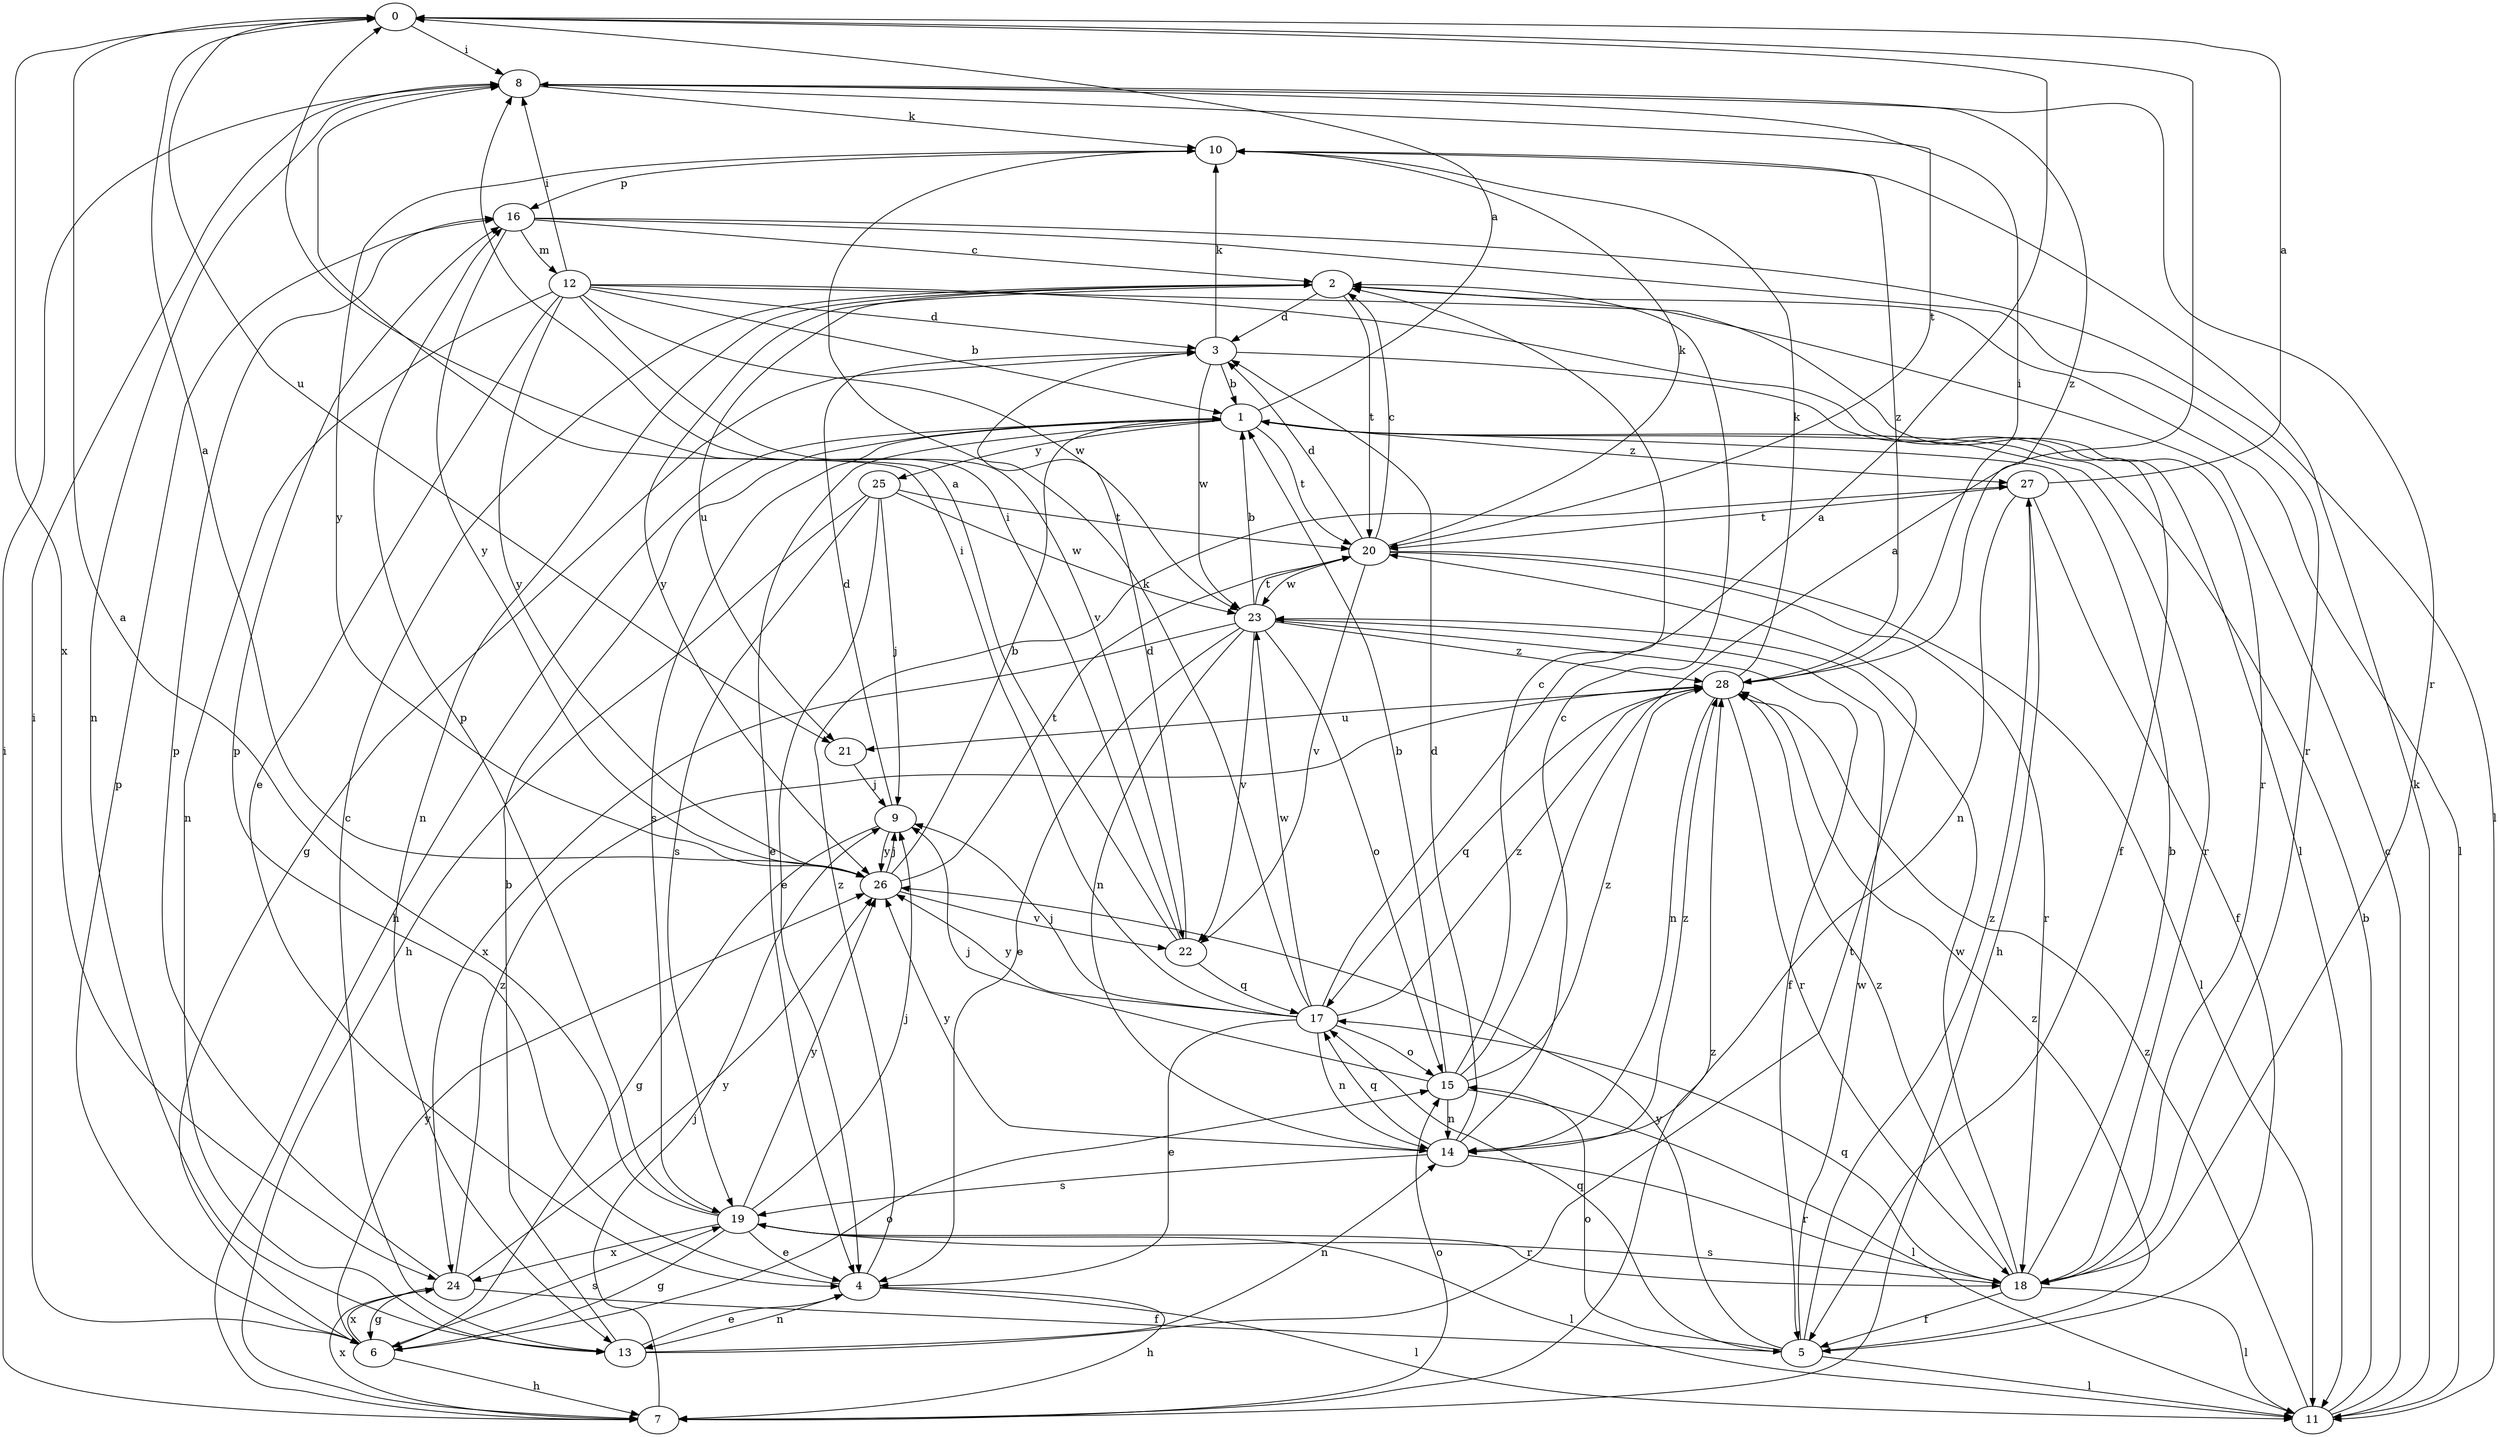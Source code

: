 strict digraph  {
0;
1;
2;
3;
4;
5;
6;
7;
8;
9;
10;
11;
12;
13;
14;
15;
16;
17;
18;
19;
20;
21;
22;
23;
24;
25;
26;
27;
28;
0 -> 8  [label=i];
0 -> 21  [label=u];
0 -> 24  [label=x];
1 -> 0  [label=a];
1 -> 4  [label=e];
1 -> 7  [label=h];
1 -> 18  [label=r];
1 -> 19  [label=s];
1 -> 20  [label=t];
1 -> 25  [label=y];
1 -> 27  [label=z];
2 -> 3  [label=d];
2 -> 11  [label=l];
2 -> 13  [label=n];
2 -> 20  [label=t];
2 -> 21  [label=u];
2 -> 26  [label=y];
3 -> 1  [label=b];
3 -> 5  [label=f];
3 -> 6  [label=g];
3 -> 10  [label=k];
3 -> 23  [label=w];
4 -> 7  [label=h];
4 -> 11  [label=l];
4 -> 13  [label=n];
4 -> 16  [label=p];
4 -> 27  [label=z];
5 -> 11  [label=l];
5 -> 15  [label=o];
5 -> 17  [label=q];
5 -> 23  [label=w];
5 -> 26  [label=y];
5 -> 27  [label=z];
5 -> 28  [label=z];
6 -> 7  [label=h];
6 -> 8  [label=i];
6 -> 15  [label=o];
6 -> 16  [label=p];
6 -> 19  [label=s];
6 -> 24  [label=x];
6 -> 26  [label=y];
7 -> 8  [label=i];
7 -> 9  [label=j];
7 -> 15  [label=o];
7 -> 24  [label=x];
7 -> 28  [label=z];
8 -> 10  [label=k];
8 -> 13  [label=n];
8 -> 18  [label=r];
8 -> 20  [label=t];
8 -> 28  [label=z];
9 -> 3  [label=d];
9 -> 6  [label=g];
9 -> 26  [label=y];
10 -> 16  [label=p];
10 -> 26  [label=y];
10 -> 28  [label=z];
11 -> 1  [label=b];
11 -> 2  [label=c];
11 -> 10  [label=k];
11 -> 28  [label=z];
12 -> 1  [label=b];
12 -> 3  [label=d];
12 -> 4  [label=e];
12 -> 8  [label=i];
12 -> 11  [label=l];
12 -> 13  [label=n];
12 -> 18  [label=r];
12 -> 22  [label=v];
12 -> 23  [label=w];
12 -> 26  [label=y];
13 -> 1  [label=b];
13 -> 2  [label=c];
13 -> 4  [label=e];
13 -> 14  [label=n];
13 -> 20  [label=t];
14 -> 2  [label=c];
14 -> 3  [label=d];
14 -> 17  [label=q];
14 -> 18  [label=r];
14 -> 19  [label=s];
14 -> 26  [label=y];
14 -> 28  [label=z];
15 -> 0  [label=a];
15 -> 1  [label=b];
15 -> 2  [label=c];
15 -> 9  [label=j];
15 -> 11  [label=l];
15 -> 14  [label=n];
15 -> 28  [label=z];
16 -> 2  [label=c];
16 -> 11  [label=l];
16 -> 12  [label=m];
16 -> 18  [label=r];
16 -> 26  [label=y];
17 -> 0  [label=a];
17 -> 4  [label=e];
17 -> 8  [label=i];
17 -> 9  [label=j];
17 -> 10  [label=k];
17 -> 14  [label=n];
17 -> 15  [label=o];
17 -> 23  [label=w];
17 -> 26  [label=y];
17 -> 28  [label=z];
18 -> 1  [label=b];
18 -> 5  [label=f];
18 -> 11  [label=l];
18 -> 17  [label=q];
18 -> 19  [label=s];
18 -> 23  [label=w];
18 -> 28  [label=z];
19 -> 0  [label=a];
19 -> 4  [label=e];
19 -> 6  [label=g];
19 -> 9  [label=j];
19 -> 11  [label=l];
19 -> 16  [label=p];
19 -> 18  [label=r];
19 -> 24  [label=x];
19 -> 26  [label=y];
20 -> 2  [label=c];
20 -> 3  [label=d];
20 -> 10  [label=k];
20 -> 11  [label=l];
20 -> 18  [label=r];
20 -> 22  [label=v];
20 -> 23  [label=w];
21 -> 9  [label=j];
22 -> 0  [label=a];
22 -> 3  [label=d];
22 -> 8  [label=i];
22 -> 17  [label=q];
23 -> 1  [label=b];
23 -> 4  [label=e];
23 -> 5  [label=f];
23 -> 14  [label=n];
23 -> 15  [label=o];
23 -> 20  [label=t];
23 -> 22  [label=v];
23 -> 24  [label=x];
23 -> 28  [label=z];
24 -> 5  [label=f];
24 -> 6  [label=g];
24 -> 16  [label=p];
24 -> 26  [label=y];
24 -> 28  [label=z];
25 -> 4  [label=e];
25 -> 7  [label=h];
25 -> 9  [label=j];
25 -> 19  [label=s];
25 -> 20  [label=t];
25 -> 23  [label=w];
26 -> 0  [label=a];
26 -> 1  [label=b];
26 -> 9  [label=j];
26 -> 20  [label=t];
26 -> 22  [label=v];
27 -> 0  [label=a];
27 -> 5  [label=f];
27 -> 7  [label=h];
27 -> 14  [label=n];
27 -> 20  [label=t];
28 -> 8  [label=i];
28 -> 10  [label=k];
28 -> 14  [label=n];
28 -> 17  [label=q];
28 -> 18  [label=r];
28 -> 21  [label=u];
}
